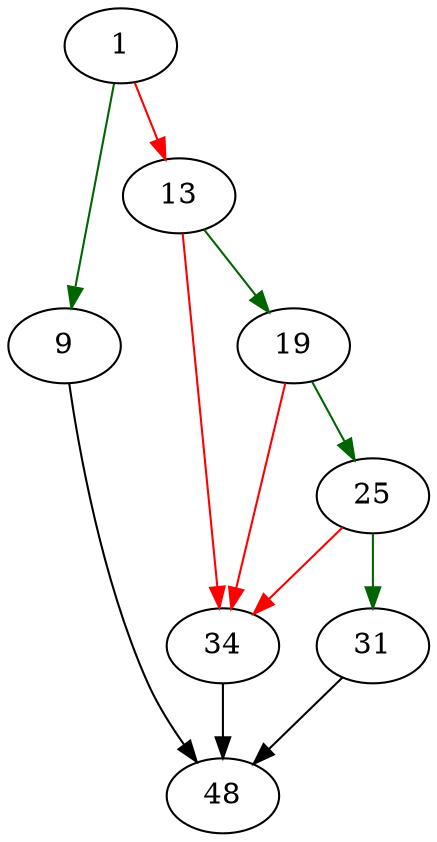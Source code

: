 strict digraph "sqlite3PagerCommitPhaseTwo" {
	// Node definitions.
	1 [entry=true];
	9;
	13;
	48;
	19;
	34;
	25;
	31;

	// Edge definitions.
	1 -> 9 [
		color=darkgreen
		cond=true
	];
	1 -> 13 [
		color=red
		cond=false
	];
	9 -> 48;
	13 -> 19 [
		color=darkgreen
		cond=true
	];
	13 -> 34 [
		color=red
		cond=false
	];
	19 -> 34 [
		color=red
		cond=false
	];
	19 -> 25 [
		color=darkgreen
		cond=true
	];
	34 -> 48;
	25 -> 34 [
		color=red
		cond=false
	];
	25 -> 31 [
		color=darkgreen
		cond=true
	];
	31 -> 48;
}